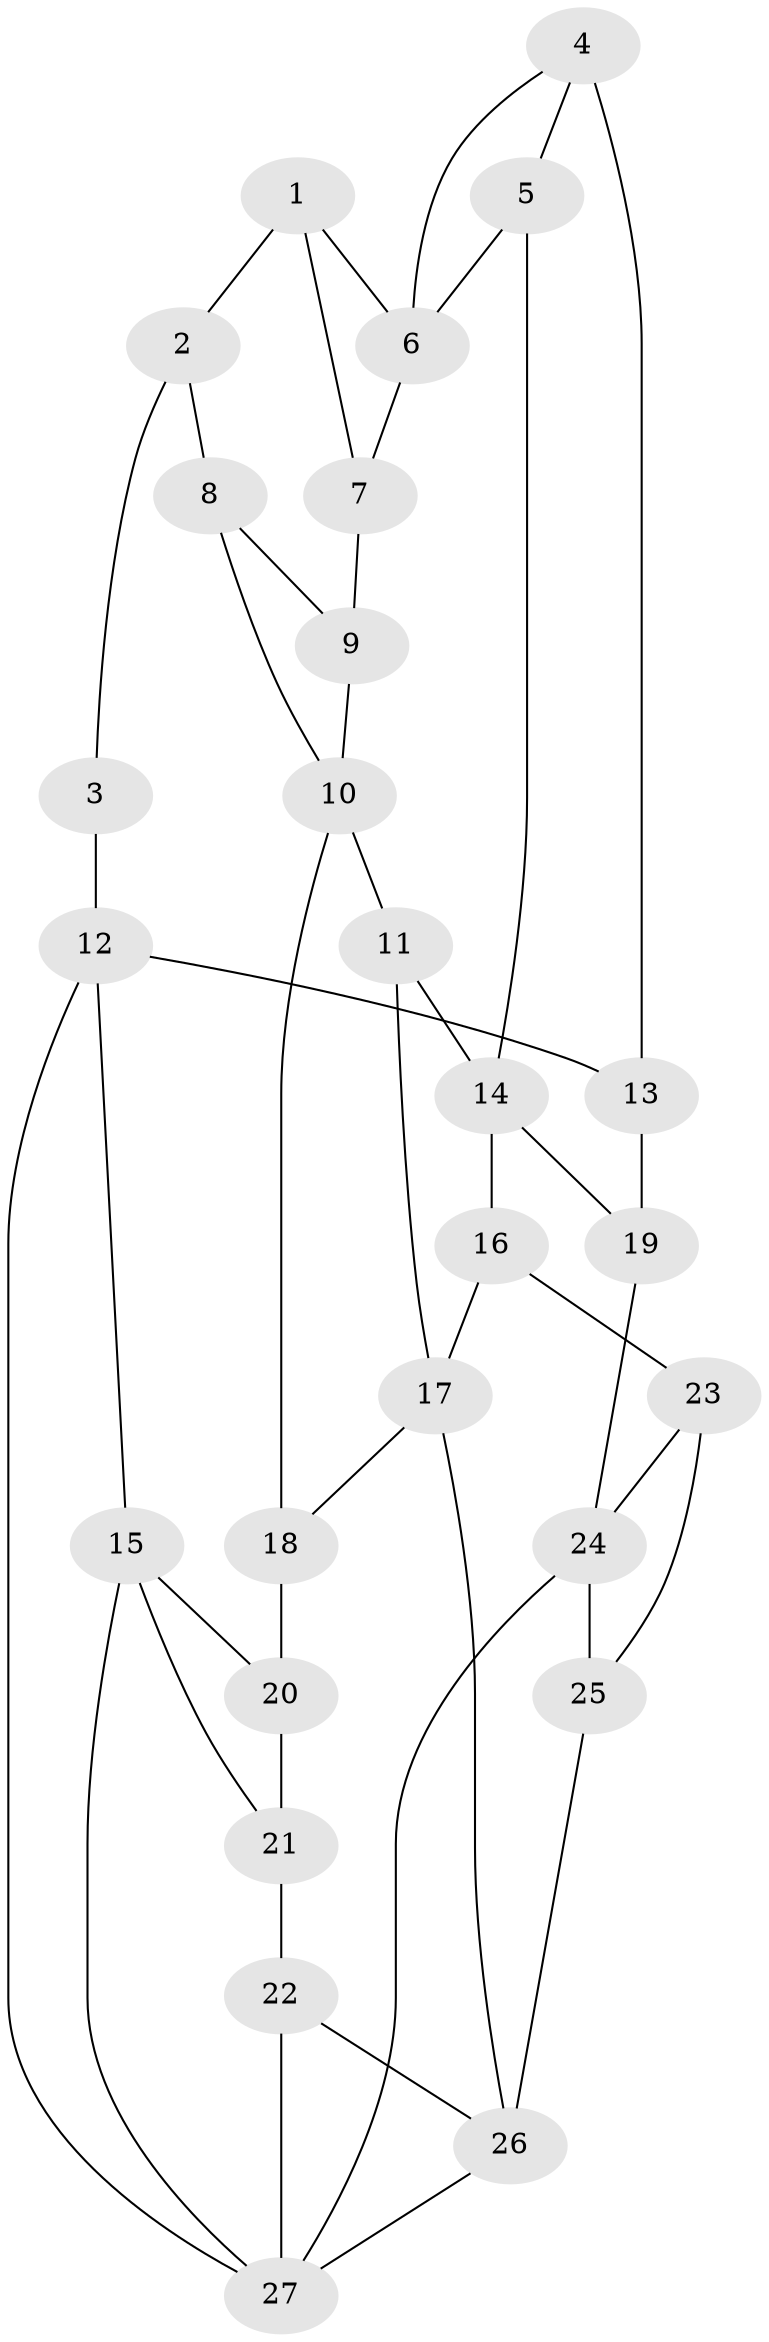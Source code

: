 // original degree distribution, {3: 0.0392156862745098, 4: 0.27450980392156865, 6: 0.21568627450980393, 5: 0.47058823529411764}
// Generated by graph-tools (version 1.1) at 2025/03/03/09/25 03:03:14]
// undirected, 27 vertices, 45 edges
graph export_dot {
graph [start="1"]
  node [color=gray90,style=filled];
  1;
  2;
  3;
  4;
  5;
  6;
  7;
  8;
  9;
  10;
  11;
  12;
  13;
  14;
  15;
  16;
  17;
  18;
  19;
  20;
  21;
  22;
  23;
  24;
  25;
  26;
  27;
  1 -- 2 [weight=1.0];
  1 -- 6 [weight=1.0];
  1 -- 7 [weight=1.0];
  2 -- 3 [weight=1.0];
  2 -- 8 [weight=2.0];
  3 -- 12 [weight=2.0];
  4 -- 5 [weight=1.0];
  4 -- 6 [weight=1.0];
  4 -- 13 [weight=2.0];
  5 -- 6 [weight=1.0];
  5 -- 14 [weight=1.0];
  6 -- 7 [weight=1.0];
  7 -- 9 [weight=2.0];
  8 -- 9 [weight=1.0];
  8 -- 10 [weight=1.0];
  9 -- 10 [weight=1.0];
  10 -- 11 [weight=1.0];
  10 -- 18 [weight=1.0];
  11 -- 14 [weight=1.0];
  11 -- 17 [weight=1.0];
  12 -- 13 [weight=1.0];
  12 -- 15 [weight=1.0];
  12 -- 27 [weight=1.0];
  13 -- 19 [weight=2.0];
  14 -- 16 [weight=1.0];
  14 -- 19 [weight=1.0];
  15 -- 20 [weight=1.0];
  15 -- 21 [weight=1.0];
  15 -- 27 [weight=1.0];
  16 -- 17 [weight=1.0];
  16 -- 23 [weight=2.0];
  17 -- 18 [weight=1.0];
  17 -- 26 [weight=1.0];
  18 -- 20 [weight=2.0];
  19 -- 24 [weight=2.0];
  20 -- 21 [weight=1.0];
  21 -- 22 [weight=2.0];
  22 -- 26 [weight=1.0];
  22 -- 27 [weight=1.0];
  23 -- 24 [weight=1.0];
  23 -- 25 [weight=1.0];
  24 -- 25 [weight=1.0];
  24 -- 27 [weight=1.0];
  25 -- 26 [weight=1.0];
  26 -- 27 [weight=1.0];
}
